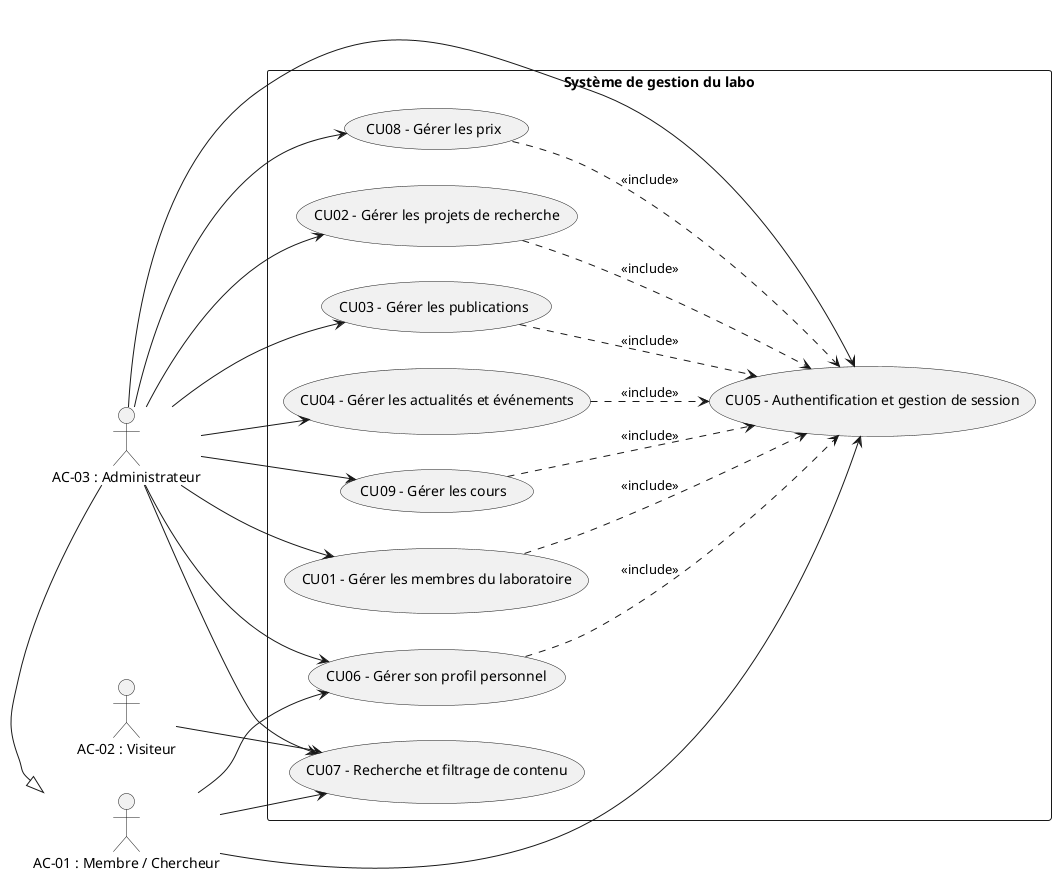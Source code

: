 @startuml
left to right direction
skinparam packageStyle rectangle

actor "AC-01 : Membre / Chercheur" as Membre
actor "AC-02 : Visiteur" as Visiteur
actor "AC-03 : Administrateur" as Admin

Admin -|> Membre

rectangle "Système de gestion du labo" {
  
  usecase "CU01 - Gérer les membres du laboratoire" as CU01
  usecase "CU02 - Gérer les projets de recherche" as CU02
  usecase "CU03 - Gérer les publications" as CU03
  usecase "CU04 - Gérer les actualités et événements" as CU04
  usecase "CU05 - Authentification et gestion de session" as CU05
  usecase "CU06 - Gérer son profil personnel" as CU06
  usecase "CU07 - Recherche et filtrage de contenu" as CU07
  usecase "CU08 - Gérer les prix" as CU08
  usecase "CU09 - Gérer les cours" as CU09
}

' Admin-specific use cases
Admin --> CU01
Admin --> CU02
Admin --> CU04

' Admin does everything Membre does (explicitly)
Admin --> CU03
Admin --> CU05
Admin --> CU06
Admin --> CU07
Admin --> CU08
Admin --> CU09

' Membre use cases
Membre --> CU05
Membre --> CU06
Membre --> CU07

Visiteur --> CU07

' Authentification obligatoire avant gestion
CU01 ..> CU05 : <<include>>
CU02 ..> CU05 : <<include>>
CU03 ..> CU05 : <<include>>
CU04 ..> CU05 : <<include>>
CU06 ..> CU05 : <<include>>
CU08 ..> CU05 : <<include>>
CU09 ..> CU05 : <<include>>

@enduml
